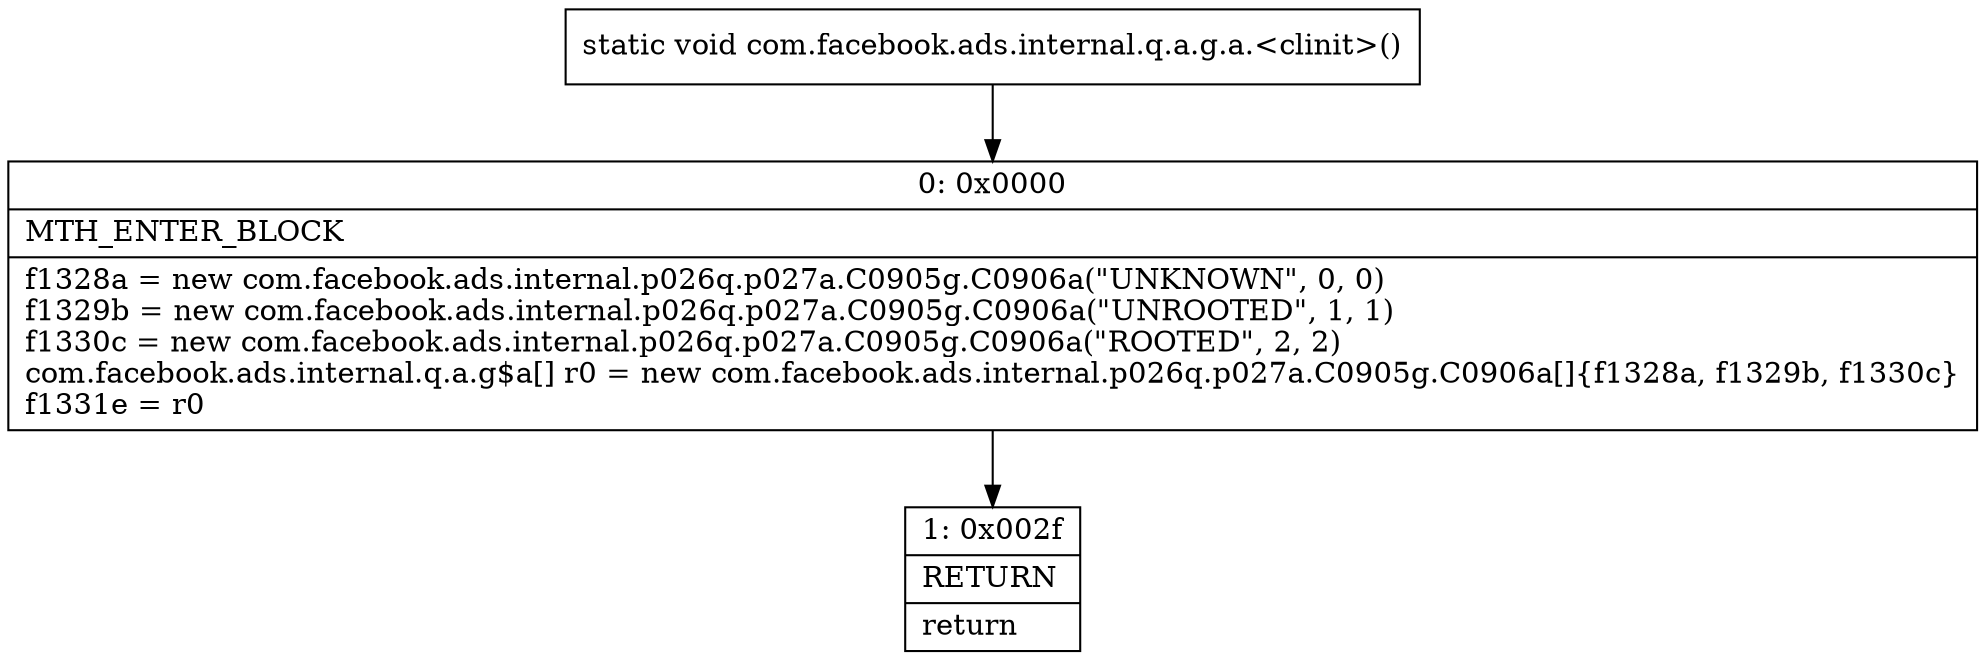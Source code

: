 digraph "CFG forcom.facebook.ads.internal.q.a.g.a.\<clinit\>()V" {
Node_0 [shape=record,label="{0\:\ 0x0000|MTH_ENTER_BLOCK\l|f1328a = new com.facebook.ads.internal.p026q.p027a.C0905g.C0906a(\"UNKNOWN\", 0, 0)\lf1329b = new com.facebook.ads.internal.p026q.p027a.C0905g.C0906a(\"UNROOTED\", 1, 1)\lf1330c = new com.facebook.ads.internal.p026q.p027a.C0905g.C0906a(\"ROOTED\", 2, 2)\lcom.facebook.ads.internal.q.a.g$a[] r0 = new com.facebook.ads.internal.p026q.p027a.C0905g.C0906a[]\{f1328a, f1329b, f1330c\}\lf1331e = r0\l}"];
Node_1 [shape=record,label="{1\:\ 0x002f|RETURN\l|return\l}"];
MethodNode[shape=record,label="{static void com.facebook.ads.internal.q.a.g.a.\<clinit\>() }"];
MethodNode -> Node_0;
Node_0 -> Node_1;
}

